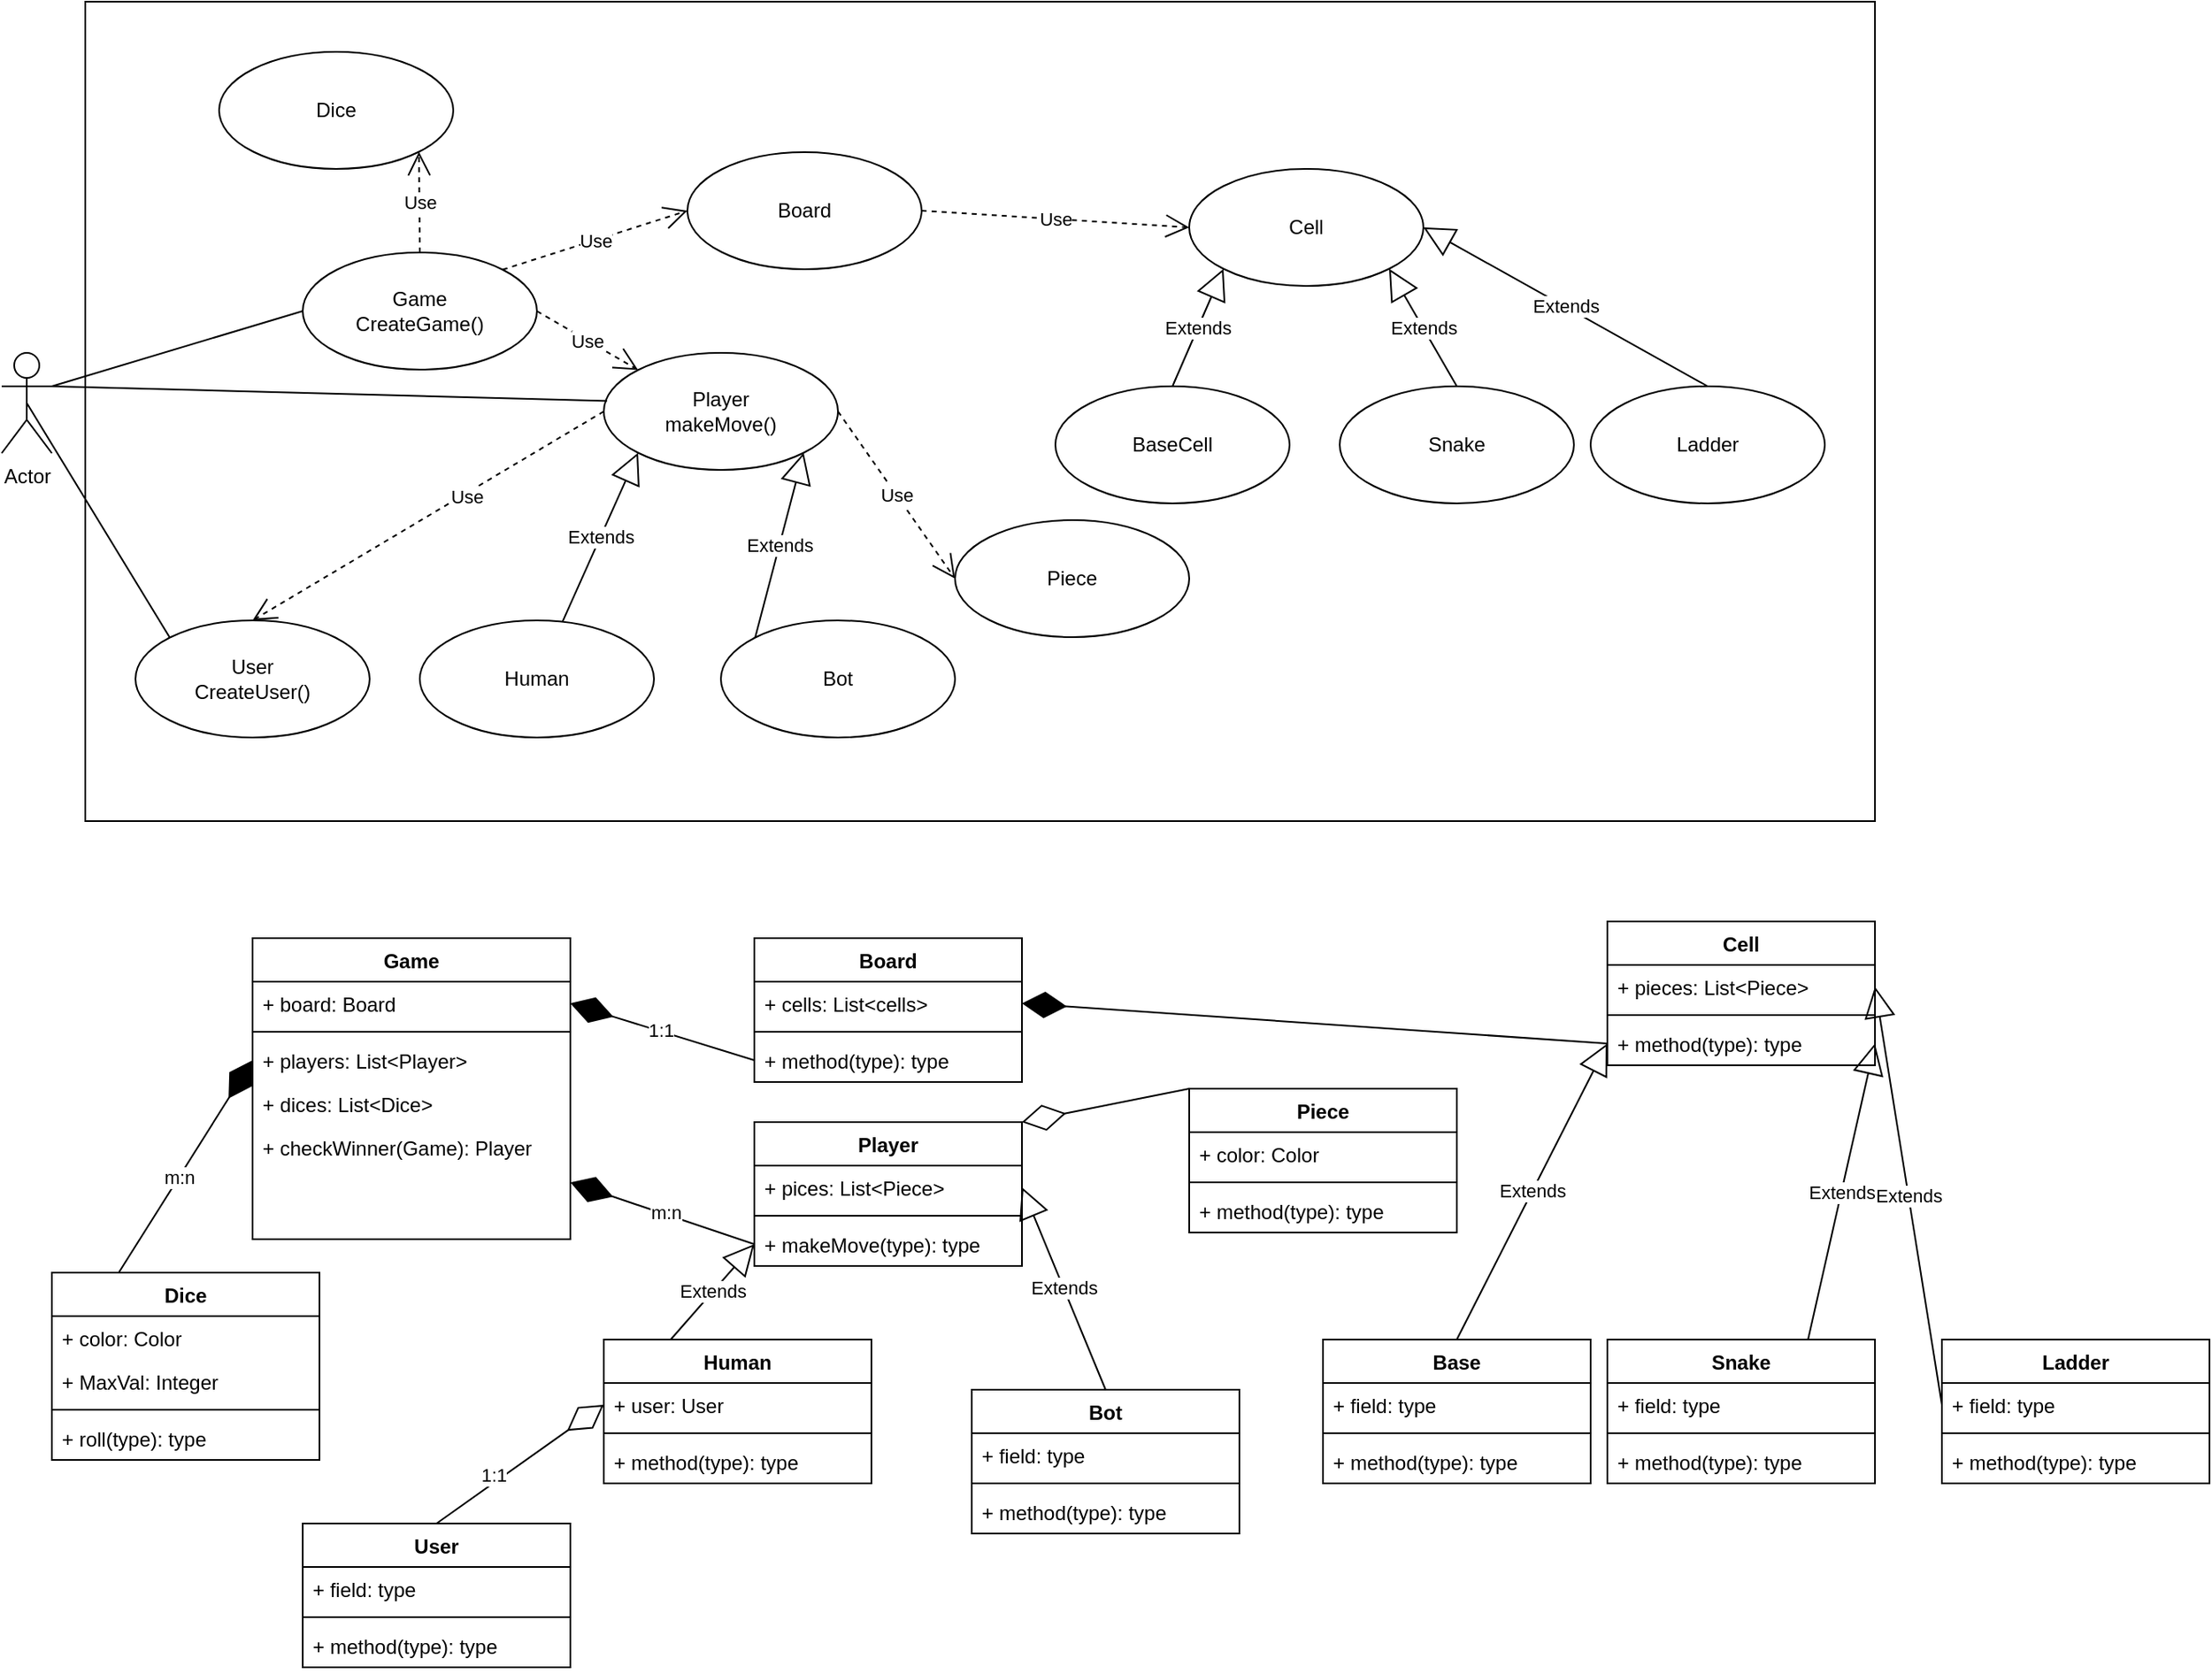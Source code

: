 <mxfile version="24.0.1" type="github">
  <diagram name="Page-1" id="v1raXExcZoV9B4vmxljY">
    <mxGraphModel dx="1290" dy="1622" grid="1" gridSize="10" guides="1" tooltips="1" connect="1" arrows="1" fold="1" page="1" pageScale="1" pageWidth="850" pageHeight="1100" math="0" shadow="0">
      <root>
        <mxCell id="0" />
        <mxCell id="1" parent="0" />
        <mxCell id="gRyMv-x38ussXGorKPDM-1" value="" style="rounded=0;whiteSpace=wrap;html=1;" vertex="1" parent="1">
          <mxGeometry x="180" y="-80" width="1070" height="490" as="geometry" />
        </mxCell>
        <mxCell id="gRyMv-x38ussXGorKPDM-2" value="Player&lt;div&gt;makeMove()&lt;/div&gt;" style="ellipse;whiteSpace=wrap;html=1;" vertex="1" parent="1">
          <mxGeometry x="490" y="130" width="140" height="70" as="geometry" />
        </mxCell>
        <mxCell id="gRyMv-x38ussXGorKPDM-3" value="Board" style="ellipse;whiteSpace=wrap;html=1;" vertex="1" parent="1">
          <mxGeometry x="540" y="10" width="140" height="70" as="geometry" />
        </mxCell>
        <mxCell id="gRyMv-x38ussXGorKPDM-4" value="Game&lt;div&gt;CreateGame()&lt;/div&gt;" style="ellipse;whiteSpace=wrap;html=1;" vertex="1" parent="1">
          <mxGeometry x="310" y="70" width="140" height="70" as="geometry" />
        </mxCell>
        <mxCell id="gRyMv-x38ussXGorKPDM-6" value="Bot" style="ellipse;whiteSpace=wrap;html=1;" vertex="1" parent="1">
          <mxGeometry x="560" y="290" width="140" height="70" as="geometry" />
        </mxCell>
        <mxCell id="gRyMv-x38ussXGorKPDM-7" value="Extends" style="endArrow=block;endSize=16;endFill=0;html=1;rounded=0;entryX=0;entryY=1;entryDx=0;entryDy=0;" edge="1" parent="1" source="gRyMv-x38ussXGorKPDM-5" target="gRyMv-x38ussXGorKPDM-2">
          <mxGeometry width="160" relative="1" as="geometry">
            <mxPoint x="340" y="270" as="sourcePoint" />
            <mxPoint x="500" y="270" as="targetPoint" />
          </mxGeometry>
        </mxCell>
        <mxCell id="gRyMv-x38ussXGorKPDM-8" value="Extends" style="endArrow=block;endSize=16;endFill=0;html=1;rounded=0;exitX=0;exitY=0;exitDx=0;exitDy=0;entryX=1;entryY=1;entryDx=0;entryDy=0;" edge="1" parent="1" source="gRyMv-x38ussXGorKPDM-6" target="gRyMv-x38ussXGorKPDM-2">
          <mxGeometry width="160" relative="1" as="geometry">
            <mxPoint x="430.5" y="260" as="sourcePoint" />
            <mxPoint x="469.5" y="220" as="targetPoint" />
          </mxGeometry>
        </mxCell>
        <mxCell id="gRyMv-x38ussXGorKPDM-9" value="Use" style="endArrow=open;endSize=12;dashed=1;html=1;rounded=0;exitX=1;exitY=0;exitDx=0;exitDy=0;entryX=0;entryY=0.5;entryDx=0;entryDy=0;" edge="1" parent="1" source="gRyMv-x38ussXGorKPDM-4" target="gRyMv-x38ussXGorKPDM-3">
          <mxGeometry width="160" relative="1" as="geometry">
            <mxPoint x="259.996" y="101.79" as="sourcePoint" />
            <mxPoint x="380" y="90" as="targetPoint" />
          </mxGeometry>
        </mxCell>
        <mxCell id="gRyMv-x38ussXGorKPDM-10" value="" style="endArrow=open;endSize=12;dashed=1;html=1;rounded=0;exitX=0;exitY=0.5;exitDx=0;exitDy=0;entryX=0.5;entryY=0;entryDx=0;entryDy=0;" edge="1" parent="1" source="gRyMv-x38ussXGorKPDM-2" target="gRyMv-x38ussXGorKPDM-25">
          <mxGeometry width="160" relative="1" as="geometry">
            <mxPoint x="340" y="270" as="sourcePoint" />
            <mxPoint x="500" y="270" as="targetPoint" />
          </mxGeometry>
        </mxCell>
        <mxCell id="gRyMv-x38ussXGorKPDM-26" value="Use" style="edgeLabel;html=1;align=center;verticalAlign=middle;resizable=0;points=[];" vertex="1" connectable="0" parent="gRyMv-x38ussXGorKPDM-10">
          <mxGeometry x="-0.212" y="2" relative="1" as="geometry">
            <mxPoint as="offset" />
          </mxGeometry>
        </mxCell>
        <mxCell id="gRyMv-x38ussXGorKPDM-5" value="Human" style="ellipse;whiteSpace=wrap;html=1;" vertex="1" parent="1">
          <mxGeometry x="380" y="290" width="140" height="70" as="geometry" />
        </mxCell>
        <mxCell id="gRyMv-x38ussXGorKPDM-11" value="Use" style="endArrow=open;endSize=12;dashed=1;html=1;rounded=0;exitX=1;exitY=0.5;exitDx=0;exitDy=0;entryX=0;entryY=0;entryDx=0;entryDy=0;" edge="1" parent="1" source="gRyMv-x38ussXGorKPDM-4" target="gRyMv-x38ussXGorKPDM-2">
          <mxGeometry width="160" relative="1" as="geometry">
            <mxPoint x="230" y="185" as="sourcePoint" />
            <mxPoint x="371" y="170" as="targetPoint" />
          </mxGeometry>
        </mxCell>
        <mxCell id="gRyMv-x38ussXGorKPDM-12" value="Dice" style="ellipse;whiteSpace=wrap;html=1;" vertex="1" parent="1">
          <mxGeometry x="260" y="-50" width="140" height="70" as="geometry" />
        </mxCell>
        <mxCell id="gRyMv-x38ussXGorKPDM-13" value="Use" style="endArrow=open;endSize=12;dashed=1;html=1;rounded=0;entryX=1;entryY=1;entryDx=0;entryDy=0;exitX=0.5;exitY=0;exitDx=0;exitDy=0;" edge="1" parent="1" source="gRyMv-x38ussXGorKPDM-4" target="gRyMv-x38ussXGorKPDM-12">
          <mxGeometry width="160" relative="1" as="geometry">
            <mxPoint x="80" y="160" as="sourcePoint" />
            <mxPoint x="231" y="160" as="targetPoint" />
            <Array as="points" />
          </mxGeometry>
        </mxCell>
        <mxCell id="gRyMv-x38ussXGorKPDM-14" value="Piece" style="ellipse;whiteSpace=wrap;html=1;" vertex="1" parent="1">
          <mxGeometry x="700" y="230" width="140" height="70" as="geometry" />
        </mxCell>
        <mxCell id="gRyMv-x38ussXGorKPDM-15" value="Use" style="endArrow=open;endSize=12;dashed=1;html=1;rounded=0;exitX=1;exitY=0.5;exitDx=0;exitDy=0;entryX=0;entryY=0.5;entryDx=0;entryDy=0;" edge="1" parent="1" source="gRyMv-x38ussXGorKPDM-2" target="gRyMv-x38ussXGorKPDM-14">
          <mxGeometry width="160" relative="1" as="geometry">
            <mxPoint x="470" y="100" as="sourcePoint" />
            <mxPoint x="601" y="145" as="targetPoint" />
          </mxGeometry>
        </mxCell>
        <mxCell id="gRyMv-x38ussXGorKPDM-16" value="Cell" style="ellipse;whiteSpace=wrap;html=1;" vertex="1" parent="1">
          <mxGeometry x="840" y="20" width="140" height="70" as="geometry" />
        </mxCell>
        <mxCell id="gRyMv-x38ussXGorKPDM-17" value="Use" style="endArrow=open;endSize=12;dashed=1;html=1;rounded=0;exitX=1;exitY=0.5;exitDx=0;exitDy=0;entryX=0;entryY=0.5;entryDx=0;entryDy=0;" edge="1" parent="1" source="gRyMv-x38ussXGorKPDM-3" target="gRyMv-x38ussXGorKPDM-16">
          <mxGeometry width="160" relative="1" as="geometry">
            <mxPoint x="530" y="55" as="sourcePoint" />
            <mxPoint x="671" y="40" as="targetPoint" />
          </mxGeometry>
        </mxCell>
        <mxCell id="gRyMv-x38ussXGorKPDM-18" value="BaseCell" style="ellipse;whiteSpace=wrap;html=1;" vertex="1" parent="1">
          <mxGeometry x="760" y="150" width="140" height="70" as="geometry" />
        </mxCell>
        <mxCell id="gRyMv-x38ussXGorKPDM-19" value="Snake" style="ellipse;whiteSpace=wrap;html=1;" vertex="1" parent="1">
          <mxGeometry x="930" y="150" width="140" height="70" as="geometry" />
        </mxCell>
        <mxCell id="gRyMv-x38ussXGorKPDM-20" value="Extends" style="endArrow=block;endSize=16;endFill=0;html=1;rounded=0;entryX=0;entryY=1;entryDx=0;entryDy=0;exitX=0.5;exitY=0;exitDx=0;exitDy=0;" edge="1" parent="1" source="gRyMv-x38ussXGorKPDM-18" target="gRyMv-x38ussXGorKPDM-16">
          <mxGeometry width="160" relative="1" as="geometry">
            <mxPoint x="830" y="151" as="sourcePoint" />
            <mxPoint x="860" y="90" as="targetPoint" />
          </mxGeometry>
        </mxCell>
        <mxCell id="gRyMv-x38ussXGorKPDM-21" value="Extends" style="endArrow=block;endSize=16;endFill=0;html=1;rounded=0;entryX=1;entryY=1;entryDx=0;entryDy=0;exitX=0.5;exitY=0;exitDx=0;exitDy=0;" edge="1" parent="1" source="gRyMv-x38ussXGorKPDM-19" target="gRyMv-x38ussXGorKPDM-16">
          <mxGeometry width="160" relative="1" as="geometry">
            <mxPoint x="920" y="170" as="sourcePoint" />
            <mxPoint x="951" y="100" as="targetPoint" />
          </mxGeometry>
        </mxCell>
        <mxCell id="gRyMv-x38ussXGorKPDM-22" value="Ladder" style="ellipse;whiteSpace=wrap;html=1;" vertex="1" parent="1">
          <mxGeometry x="1080" y="150" width="140" height="70" as="geometry" />
        </mxCell>
        <mxCell id="gRyMv-x38ussXGorKPDM-23" value="Extends" style="endArrow=block;endSize=16;endFill=0;html=1;rounded=0;entryX=1;entryY=0.5;entryDx=0;entryDy=0;exitX=0.5;exitY=0;exitDx=0;exitDy=0;" edge="1" parent="1" source="gRyMv-x38ussXGorKPDM-22" target="gRyMv-x38ussXGorKPDM-16">
          <mxGeometry width="160" relative="1" as="geometry">
            <mxPoint x="1100" y="135" as="sourcePoint" />
            <mxPoint x="1080" y="40" as="targetPoint" />
          </mxGeometry>
        </mxCell>
        <mxCell id="gRyMv-x38ussXGorKPDM-24" value="Actor" style="shape=umlActor;verticalLabelPosition=bottom;verticalAlign=top;html=1;" vertex="1" parent="1">
          <mxGeometry x="130" y="130" width="30" height="60" as="geometry" />
        </mxCell>
        <mxCell id="gRyMv-x38ussXGorKPDM-25" value="User&lt;div&gt;CreateUser()&lt;/div&gt;" style="ellipse;whiteSpace=wrap;html=1;" vertex="1" parent="1">
          <mxGeometry x="210" y="290" width="140" height="70" as="geometry" />
        </mxCell>
        <mxCell id="gRyMv-x38ussXGorKPDM-27" value="" style="endArrow=none;html=1;rounded=0;exitX=1;exitY=0.333;exitDx=0;exitDy=0;exitPerimeter=0;entryX=0;entryY=0.5;entryDx=0;entryDy=0;" edge="1" parent="1" source="gRyMv-x38ussXGorKPDM-24" target="gRyMv-x38ussXGorKPDM-4">
          <mxGeometry width="50" height="50" relative="1" as="geometry">
            <mxPoint x="170" y="150" as="sourcePoint" />
            <mxPoint x="220" y="100" as="targetPoint" />
          </mxGeometry>
        </mxCell>
        <mxCell id="gRyMv-x38ussXGorKPDM-28" value="" style="endArrow=none;html=1;rounded=0;exitX=0.5;exitY=0.5;exitDx=0;exitDy=0;exitPerimeter=0;entryX=0;entryY=0;entryDx=0;entryDy=0;" edge="1" parent="1" source="gRyMv-x38ussXGorKPDM-24" target="gRyMv-x38ussXGorKPDM-25">
          <mxGeometry width="50" height="50" relative="1" as="geometry">
            <mxPoint x="170" y="160" as="sourcePoint" />
            <mxPoint x="300" y="75" as="targetPoint" />
          </mxGeometry>
        </mxCell>
        <mxCell id="gRyMv-x38ussXGorKPDM-29" value="" style="endArrow=none;html=1;rounded=0;exitX=1;exitY=0.333;exitDx=0;exitDy=0;exitPerimeter=0;entryX=0.014;entryY=0.411;entryDx=0;entryDy=0;entryPerimeter=0;" edge="1" parent="1" source="gRyMv-x38ussXGorKPDM-24" target="gRyMv-x38ussXGorKPDM-2">
          <mxGeometry width="50" height="50" relative="1" as="geometry">
            <mxPoint x="155" y="170" as="sourcePoint" />
            <mxPoint x="241" y="310" as="targetPoint" />
          </mxGeometry>
        </mxCell>
        <mxCell id="gRyMv-x38ussXGorKPDM-30" value="Game" style="swimlane;fontStyle=1;align=center;verticalAlign=top;childLayout=stackLayout;horizontal=1;startSize=26;horizontalStack=0;resizeParent=1;resizeParentMax=0;resizeLast=0;collapsible=1;marginBottom=0;whiteSpace=wrap;html=1;" vertex="1" parent="1">
          <mxGeometry x="280" y="480" width="190" height="180" as="geometry" />
        </mxCell>
        <mxCell id="gRyMv-x38ussXGorKPDM-31" value="+ board: Board" style="text;strokeColor=none;fillColor=none;align=left;verticalAlign=top;spacingLeft=4;spacingRight=4;overflow=hidden;rotatable=0;points=[[0,0.5],[1,0.5]];portConstraint=eastwest;whiteSpace=wrap;html=1;" vertex="1" parent="gRyMv-x38ussXGorKPDM-30">
          <mxGeometry y="26" width="190" height="26" as="geometry" />
        </mxCell>
        <mxCell id="gRyMv-x38ussXGorKPDM-32" value="" style="line;strokeWidth=1;fillColor=none;align=left;verticalAlign=middle;spacingTop=-1;spacingLeft=3;spacingRight=3;rotatable=0;labelPosition=right;points=[];portConstraint=eastwest;strokeColor=inherit;" vertex="1" parent="gRyMv-x38ussXGorKPDM-30">
          <mxGeometry y="52" width="190" height="8" as="geometry" />
        </mxCell>
        <mxCell id="gRyMv-x38ussXGorKPDM-34" value="+ players: List&amp;lt;Player&amp;gt;" style="text;strokeColor=none;fillColor=none;align=left;verticalAlign=top;spacingLeft=4;spacingRight=4;overflow=hidden;rotatable=0;points=[[0,0.5],[1,0.5]];portConstraint=eastwest;whiteSpace=wrap;html=1;" vertex="1" parent="gRyMv-x38ussXGorKPDM-30">
          <mxGeometry y="60" width="190" height="26" as="geometry" />
        </mxCell>
        <mxCell id="gRyMv-x38ussXGorKPDM-35" value="+ dices: List&amp;lt;Dice&amp;gt;" style="text;strokeColor=none;fillColor=none;align=left;verticalAlign=top;spacingLeft=4;spacingRight=4;overflow=hidden;rotatable=0;points=[[0,0.5],[1,0.5]];portConstraint=eastwest;whiteSpace=wrap;html=1;" vertex="1" parent="gRyMv-x38ussXGorKPDM-30">
          <mxGeometry y="86" width="190" height="26" as="geometry" />
        </mxCell>
        <mxCell id="gRyMv-x38ussXGorKPDM-33" value="+ checkWinner(Game): Player" style="text;strokeColor=none;fillColor=none;align=left;verticalAlign=top;spacingLeft=4;spacingRight=4;overflow=hidden;rotatable=0;points=[[0,0.5],[1,0.5]];portConstraint=eastwest;whiteSpace=wrap;html=1;" vertex="1" parent="gRyMv-x38ussXGorKPDM-30">
          <mxGeometry y="112" width="190" height="68" as="geometry" />
        </mxCell>
        <mxCell id="gRyMv-x38ussXGorKPDM-36" value="Board" style="swimlane;fontStyle=1;align=center;verticalAlign=top;childLayout=stackLayout;horizontal=1;startSize=26;horizontalStack=0;resizeParent=1;resizeParentMax=0;resizeLast=0;collapsible=1;marginBottom=0;whiteSpace=wrap;html=1;" vertex="1" parent="1">
          <mxGeometry x="580" y="480" width="160" height="86" as="geometry" />
        </mxCell>
        <mxCell id="gRyMv-x38ussXGorKPDM-37" value="+ cells: List&amp;lt;cells&amp;gt;" style="text;strokeColor=none;fillColor=none;align=left;verticalAlign=top;spacingLeft=4;spacingRight=4;overflow=hidden;rotatable=0;points=[[0,0.5],[1,0.5]];portConstraint=eastwest;whiteSpace=wrap;html=1;" vertex="1" parent="gRyMv-x38ussXGorKPDM-36">
          <mxGeometry y="26" width="160" height="26" as="geometry" />
        </mxCell>
        <mxCell id="gRyMv-x38ussXGorKPDM-38" value="" style="line;strokeWidth=1;fillColor=none;align=left;verticalAlign=middle;spacingTop=-1;spacingLeft=3;spacingRight=3;rotatable=0;labelPosition=right;points=[];portConstraint=eastwest;strokeColor=inherit;" vertex="1" parent="gRyMv-x38ussXGorKPDM-36">
          <mxGeometry y="52" width="160" height="8" as="geometry" />
        </mxCell>
        <mxCell id="gRyMv-x38ussXGorKPDM-39" value="+ method(type): type" style="text;strokeColor=none;fillColor=none;align=left;verticalAlign=top;spacingLeft=4;spacingRight=4;overflow=hidden;rotatable=0;points=[[0,0.5],[1,0.5]];portConstraint=eastwest;whiteSpace=wrap;html=1;" vertex="1" parent="gRyMv-x38ussXGorKPDM-36">
          <mxGeometry y="60" width="160" height="26" as="geometry" />
        </mxCell>
        <mxCell id="gRyMv-x38ussXGorKPDM-40" value="Player" style="swimlane;fontStyle=1;align=center;verticalAlign=top;childLayout=stackLayout;horizontal=1;startSize=26;horizontalStack=0;resizeParent=1;resizeParentMax=0;resizeLast=0;collapsible=1;marginBottom=0;whiteSpace=wrap;html=1;" vertex="1" parent="1">
          <mxGeometry x="580" y="590" width="160" height="86" as="geometry" />
        </mxCell>
        <mxCell id="gRyMv-x38ussXGorKPDM-41" value="+ pices: List&amp;lt;Piece&amp;gt;" style="text;strokeColor=none;fillColor=none;align=left;verticalAlign=top;spacingLeft=4;spacingRight=4;overflow=hidden;rotatable=0;points=[[0,0.5],[1,0.5]];portConstraint=eastwest;whiteSpace=wrap;html=1;" vertex="1" parent="gRyMv-x38ussXGorKPDM-40">
          <mxGeometry y="26" width="160" height="26" as="geometry" />
        </mxCell>
        <mxCell id="gRyMv-x38ussXGorKPDM-42" value="" style="line;strokeWidth=1;fillColor=none;align=left;verticalAlign=middle;spacingTop=-1;spacingLeft=3;spacingRight=3;rotatable=0;labelPosition=right;points=[];portConstraint=eastwest;strokeColor=inherit;" vertex="1" parent="gRyMv-x38ussXGorKPDM-40">
          <mxGeometry y="52" width="160" height="8" as="geometry" />
        </mxCell>
        <mxCell id="gRyMv-x38ussXGorKPDM-43" value="+ makeMove(type): type" style="text;strokeColor=none;fillColor=none;align=left;verticalAlign=top;spacingLeft=4;spacingRight=4;overflow=hidden;rotatable=0;points=[[0,0.5],[1,0.5]];portConstraint=eastwest;whiteSpace=wrap;html=1;" vertex="1" parent="gRyMv-x38ussXGorKPDM-40">
          <mxGeometry y="60" width="160" height="26" as="geometry" />
        </mxCell>
        <mxCell id="gRyMv-x38ussXGorKPDM-44" value="Human" style="swimlane;fontStyle=1;align=center;verticalAlign=top;childLayout=stackLayout;horizontal=1;startSize=26;horizontalStack=0;resizeParent=1;resizeParentMax=0;resizeLast=0;collapsible=1;marginBottom=0;whiteSpace=wrap;html=1;" vertex="1" parent="1">
          <mxGeometry x="490" y="720" width="160" height="86" as="geometry" />
        </mxCell>
        <mxCell id="gRyMv-x38ussXGorKPDM-45" value="+ user: User" style="text;strokeColor=none;fillColor=none;align=left;verticalAlign=top;spacingLeft=4;spacingRight=4;overflow=hidden;rotatable=0;points=[[0,0.5],[1,0.5]];portConstraint=eastwest;whiteSpace=wrap;html=1;" vertex="1" parent="gRyMv-x38ussXGorKPDM-44">
          <mxGeometry y="26" width="160" height="26" as="geometry" />
        </mxCell>
        <mxCell id="gRyMv-x38ussXGorKPDM-46" value="" style="line;strokeWidth=1;fillColor=none;align=left;verticalAlign=middle;spacingTop=-1;spacingLeft=3;spacingRight=3;rotatable=0;labelPosition=right;points=[];portConstraint=eastwest;strokeColor=inherit;" vertex="1" parent="gRyMv-x38ussXGorKPDM-44">
          <mxGeometry y="52" width="160" height="8" as="geometry" />
        </mxCell>
        <mxCell id="gRyMv-x38ussXGorKPDM-47" value="+ method(type): type" style="text;strokeColor=none;fillColor=none;align=left;verticalAlign=top;spacingLeft=4;spacingRight=4;overflow=hidden;rotatable=0;points=[[0,0.5],[1,0.5]];portConstraint=eastwest;whiteSpace=wrap;html=1;" vertex="1" parent="gRyMv-x38ussXGorKPDM-44">
          <mxGeometry y="60" width="160" height="26" as="geometry" />
        </mxCell>
        <mxCell id="gRyMv-x38ussXGorKPDM-48" value="Bot" style="swimlane;fontStyle=1;align=center;verticalAlign=top;childLayout=stackLayout;horizontal=1;startSize=26;horizontalStack=0;resizeParent=1;resizeParentMax=0;resizeLast=0;collapsible=1;marginBottom=0;whiteSpace=wrap;html=1;" vertex="1" parent="1">
          <mxGeometry x="710" y="750" width="160" height="86" as="geometry" />
        </mxCell>
        <mxCell id="gRyMv-x38ussXGorKPDM-49" value="+ field: type" style="text;strokeColor=none;fillColor=none;align=left;verticalAlign=top;spacingLeft=4;spacingRight=4;overflow=hidden;rotatable=0;points=[[0,0.5],[1,0.5]];portConstraint=eastwest;whiteSpace=wrap;html=1;" vertex="1" parent="gRyMv-x38ussXGorKPDM-48">
          <mxGeometry y="26" width="160" height="26" as="geometry" />
        </mxCell>
        <mxCell id="gRyMv-x38ussXGorKPDM-50" value="" style="line;strokeWidth=1;fillColor=none;align=left;verticalAlign=middle;spacingTop=-1;spacingLeft=3;spacingRight=3;rotatable=0;labelPosition=right;points=[];portConstraint=eastwest;strokeColor=inherit;" vertex="1" parent="gRyMv-x38ussXGorKPDM-48">
          <mxGeometry y="52" width="160" height="8" as="geometry" />
        </mxCell>
        <mxCell id="gRyMv-x38ussXGorKPDM-51" value="+ method(type): type" style="text;strokeColor=none;fillColor=none;align=left;verticalAlign=top;spacingLeft=4;spacingRight=4;overflow=hidden;rotatable=0;points=[[0,0.5],[1,0.5]];portConstraint=eastwest;whiteSpace=wrap;html=1;" vertex="1" parent="gRyMv-x38ussXGorKPDM-48">
          <mxGeometry y="60" width="160" height="26" as="geometry" />
        </mxCell>
        <mxCell id="gRyMv-x38ussXGorKPDM-52" value="Dice" style="swimlane;fontStyle=1;align=center;verticalAlign=top;childLayout=stackLayout;horizontal=1;startSize=26;horizontalStack=0;resizeParent=1;resizeParentMax=0;resizeLast=0;collapsible=1;marginBottom=0;whiteSpace=wrap;html=1;" vertex="1" parent="1">
          <mxGeometry x="160" y="680" width="160" height="112" as="geometry" />
        </mxCell>
        <mxCell id="gRyMv-x38ussXGorKPDM-53" value="+ color: Color&lt;div&gt;&lt;br&gt;&lt;/div&gt;" style="text;strokeColor=none;fillColor=none;align=left;verticalAlign=top;spacingLeft=4;spacingRight=4;overflow=hidden;rotatable=0;points=[[0,0.5],[1,0.5]];portConstraint=eastwest;whiteSpace=wrap;html=1;" vertex="1" parent="gRyMv-x38ussXGorKPDM-52">
          <mxGeometry y="26" width="160" height="26" as="geometry" />
        </mxCell>
        <mxCell id="gRyMv-x38ussXGorKPDM-99" value="+ MaxVal: Integer" style="text;strokeColor=none;fillColor=none;align=left;verticalAlign=top;spacingLeft=4;spacingRight=4;overflow=hidden;rotatable=0;points=[[0,0.5],[1,0.5]];portConstraint=eastwest;whiteSpace=wrap;html=1;" vertex="1" parent="gRyMv-x38ussXGorKPDM-52">
          <mxGeometry y="52" width="160" height="26" as="geometry" />
        </mxCell>
        <mxCell id="gRyMv-x38ussXGorKPDM-54" value="" style="line;strokeWidth=1;fillColor=none;align=left;verticalAlign=middle;spacingTop=-1;spacingLeft=3;spacingRight=3;rotatable=0;labelPosition=right;points=[];portConstraint=eastwest;strokeColor=inherit;" vertex="1" parent="gRyMv-x38ussXGorKPDM-52">
          <mxGeometry y="78" width="160" height="8" as="geometry" />
        </mxCell>
        <mxCell id="gRyMv-x38ussXGorKPDM-55" value="+ roll(type): type" style="text;strokeColor=none;fillColor=none;align=left;verticalAlign=top;spacingLeft=4;spacingRight=4;overflow=hidden;rotatable=0;points=[[0,0.5],[1,0.5]];portConstraint=eastwest;whiteSpace=wrap;html=1;" vertex="1" parent="gRyMv-x38ussXGorKPDM-52">
          <mxGeometry y="86" width="160" height="26" as="geometry" />
        </mxCell>
        <mxCell id="gRyMv-x38ussXGorKPDM-56" value="Cell" style="swimlane;fontStyle=1;align=center;verticalAlign=top;childLayout=stackLayout;horizontal=1;startSize=26;horizontalStack=0;resizeParent=1;resizeParentMax=0;resizeLast=0;collapsible=1;marginBottom=0;whiteSpace=wrap;html=1;" vertex="1" parent="1">
          <mxGeometry x="1090" y="470" width="160" height="86" as="geometry" />
        </mxCell>
        <mxCell id="gRyMv-x38ussXGorKPDM-57" value="+ pieces: List&amp;lt;Piece&amp;gt;" style="text;strokeColor=none;fillColor=none;align=left;verticalAlign=top;spacingLeft=4;spacingRight=4;overflow=hidden;rotatable=0;points=[[0,0.5],[1,0.5]];portConstraint=eastwest;whiteSpace=wrap;html=1;" vertex="1" parent="gRyMv-x38ussXGorKPDM-56">
          <mxGeometry y="26" width="160" height="26" as="geometry" />
        </mxCell>
        <mxCell id="gRyMv-x38ussXGorKPDM-58" value="" style="line;strokeWidth=1;fillColor=none;align=left;verticalAlign=middle;spacingTop=-1;spacingLeft=3;spacingRight=3;rotatable=0;labelPosition=right;points=[];portConstraint=eastwest;strokeColor=inherit;" vertex="1" parent="gRyMv-x38ussXGorKPDM-56">
          <mxGeometry y="52" width="160" height="8" as="geometry" />
        </mxCell>
        <mxCell id="gRyMv-x38ussXGorKPDM-59" value="+ method(type): type" style="text;strokeColor=none;fillColor=none;align=left;verticalAlign=top;spacingLeft=4;spacingRight=4;overflow=hidden;rotatable=0;points=[[0,0.5],[1,0.5]];portConstraint=eastwest;whiteSpace=wrap;html=1;" vertex="1" parent="gRyMv-x38ussXGorKPDM-56">
          <mxGeometry y="60" width="160" height="26" as="geometry" />
        </mxCell>
        <mxCell id="gRyMv-x38ussXGorKPDM-60" value="Base" style="swimlane;fontStyle=1;align=center;verticalAlign=top;childLayout=stackLayout;horizontal=1;startSize=26;horizontalStack=0;resizeParent=1;resizeParentMax=0;resizeLast=0;collapsible=1;marginBottom=0;whiteSpace=wrap;html=1;" vertex="1" parent="1">
          <mxGeometry x="920" y="720" width="160" height="86" as="geometry" />
        </mxCell>
        <mxCell id="gRyMv-x38ussXGorKPDM-61" value="+ field: type" style="text;strokeColor=none;fillColor=none;align=left;verticalAlign=top;spacingLeft=4;spacingRight=4;overflow=hidden;rotatable=0;points=[[0,0.5],[1,0.5]];portConstraint=eastwest;whiteSpace=wrap;html=1;" vertex="1" parent="gRyMv-x38ussXGorKPDM-60">
          <mxGeometry y="26" width="160" height="26" as="geometry" />
        </mxCell>
        <mxCell id="gRyMv-x38ussXGorKPDM-62" value="" style="line;strokeWidth=1;fillColor=none;align=left;verticalAlign=middle;spacingTop=-1;spacingLeft=3;spacingRight=3;rotatable=0;labelPosition=right;points=[];portConstraint=eastwest;strokeColor=inherit;" vertex="1" parent="gRyMv-x38ussXGorKPDM-60">
          <mxGeometry y="52" width="160" height="8" as="geometry" />
        </mxCell>
        <mxCell id="gRyMv-x38ussXGorKPDM-63" value="+ method(type): type" style="text;strokeColor=none;fillColor=none;align=left;verticalAlign=top;spacingLeft=4;spacingRight=4;overflow=hidden;rotatable=0;points=[[0,0.5],[1,0.5]];portConstraint=eastwest;whiteSpace=wrap;html=1;" vertex="1" parent="gRyMv-x38ussXGorKPDM-60">
          <mxGeometry y="60" width="160" height="26" as="geometry" />
        </mxCell>
        <mxCell id="gRyMv-x38ussXGorKPDM-64" value="Snake" style="swimlane;fontStyle=1;align=center;verticalAlign=top;childLayout=stackLayout;horizontal=1;startSize=26;horizontalStack=0;resizeParent=1;resizeParentMax=0;resizeLast=0;collapsible=1;marginBottom=0;whiteSpace=wrap;html=1;" vertex="1" parent="1">
          <mxGeometry x="1090" y="720" width="160" height="86" as="geometry" />
        </mxCell>
        <mxCell id="gRyMv-x38ussXGorKPDM-65" value="+ field: type" style="text;strokeColor=none;fillColor=none;align=left;verticalAlign=top;spacingLeft=4;spacingRight=4;overflow=hidden;rotatable=0;points=[[0,0.5],[1,0.5]];portConstraint=eastwest;whiteSpace=wrap;html=1;" vertex="1" parent="gRyMv-x38ussXGorKPDM-64">
          <mxGeometry y="26" width="160" height="26" as="geometry" />
        </mxCell>
        <mxCell id="gRyMv-x38ussXGorKPDM-66" value="" style="line;strokeWidth=1;fillColor=none;align=left;verticalAlign=middle;spacingTop=-1;spacingLeft=3;spacingRight=3;rotatable=0;labelPosition=right;points=[];portConstraint=eastwest;strokeColor=inherit;" vertex="1" parent="gRyMv-x38ussXGorKPDM-64">
          <mxGeometry y="52" width="160" height="8" as="geometry" />
        </mxCell>
        <mxCell id="gRyMv-x38ussXGorKPDM-67" value="+ method(type): type" style="text;strokeColor=none;fillColor=none;align=left;verticalAlign=top;spacingLeft=4;spacingRight=4;overflow=hidden;rotatable=0;points=[[0,0.5],[1,0.5]];portConstraint=eastwest;whiteSpace=wrap;html=1;" vertex="1" parent="gRyMv-x38ussXGorKPDM-64">
          <mxGeometry y="60" width="160" height="26" as="geometry" />
        </mxCell>
        <mxCell id="gRyMv-x38ussXGorKPDM-68" value="Ladder" style="swimlane;fontStyle=1;align=center;verticalAlign=top;childLayout=stackLayout;horizontal=1;startSize=26;horizontalStack=0;resizeParent=1;resizeParentMax=0;resizeLast=0;collapsible=1;marginBottom=0;whiteSpace=wrap;html=1;" vertex="1" parent="1">
          <mxGeometry x="1290" y="720" width="160" height="86" as="geometry" />
        </mxCell>
        <mxCell id="gRyMv-x38ussXGorKPDM-69" value="+ field: type" style="text;strokeColor=none;fillColor=none;align=left;verticalAlign=top;spacingLeft=4;spacingRight=4;overflow=hidden;rotatable=0;points=[[0,0.5],[1,0.5]];portConstraint=eastwest;whiteSpace=wrap;html=1;" vertex="1" parent="gRyMv-x38ussXGorKPDM-68">
          <mxGeometry y="26" width="160" height="26" as="geometry" />
        </mxCell>
        <mxCell id="gRyMv-x38ussXGorKPDM-70" value="" style="line;strokeWidth=1;fillColor=none;align=left;verticalAlign=middle;spacingTop=-1;spacingLeft=3;spacingRight=3;rotatable=0;labelPosition=right;points=[];portConstraint=eastwest;strokeColor=inherit;" vertex="1" parent="gRyMv-x38ussXGorKPDM-68">
          <mxGeometry y="52" width="160" height="8" as="geometry" />
        </mxCell>
        <mxCell id="gRyMv-x38ussXGorKPDM-71" value="+ method(type): type" style="text;strokeColor=none;fillColor=none;align=left;verticalAlign=top;spacingLeft=4;spacingRight=4;overflow=hidden;rotatable=0;points=[[0,0.5],[1,0.5]];portConstraint=eastwest;whiteSpace=wrap;html=1;" vertex="1" parent="gRyMv-x38ussXGorKPDM-68">
          <mxGeometry y="60" width="160" height="26" as="geometry" />
        </mxCell>
        <mxCell id="gRyMv-x38ussXGorKPDM-72" value="" style="endArrow=diamondThin;endFill=1;endSize=24;html=1;rounded=0;entryX=0;entryY=0.5;entryDx=0;entryDy=0;exitX=0.25;exitY=0;exitDx=0;exitDy=0;" edge="1" parent="1" source="gRyMv-x38ussXGorKPDM-52" target="gRyMv-x38ussXGorKPDM-34">
          <mxGeometry width="160" relative="1" as="geometry">
            <mxPoint x="230" y="660" as="sourcePoint" />
            <mxPoint x="390" y="660" as="targetPoint" />
          </mxGeometry>
        </mxCell>
        <mxCell id="gRyMv-x38ussXGorKPDM-73" value="m:n" style="edgeLabel;html=1;align=center;verticalAlign=middle;resizable=0;points=[];" vertex="1" connectable="0" parent="gRyMv-x38ussXGorKPDM-72">
          <mxGeometry x="-0.104" y="1" relative="1" as="geometry">
            <mxPoint x="1" as="offset" />
          </mxGeometry>
        </mxCell>
        <mxCell id="gRyMv-x38ussXGorKPDM-74" value="" style="endArrow=diamondThin;endFill=1;endSize=24;html=1;rounded=0;entryX=1;entryY=0.5;entryDx=0;entryDy=0;exitX=0;exitY=0.5;exitDx=0;exitDy=0;" edge="1" parent="1" source="gRyMv-x38ussXGorKPDM-39" target="gRyMv-x38ussXGorKPDM-31">
          <mxGeometry width="160" relative="1" as="geometry">
            <mxPoint x="450" y="590" as="sourcePoint" />
            <mxPoint x="610" y="590" as="targetPoint" />
          </mxGeometry>
        </mxCell>
        <mxCell id="gRyMv-x38ussXGorKPDM-75" value="1:1" style="edgeLabel;html=1;align=center;verticalAlign=middle;resizable=0;points=[];" vertex="1" connectable="0" parent="gRyMv-x38ussXGorKPDM-74">
          <mxGeometry x="0.025" y="-1" relative="1" as="geometry">
            <mxPoint as="offset" />
          </mxGeometry>
        </mxCell>
        <mxCell id="gRyMv-x38ussXGorKPDM-76" value="" style="endArrow=diamondThin;endFill=1;endSize=24;html=1;rounded=0;entryX=1;entryY=0.5;entryDx=0;entryDy=0;exitX=0;exitY=0.5;exitDx=0;exitDy=0;" edge="1" parent="1" source="gRyMv-x38ussXGorKPDM-43" target="gRyMv-x38ussXGorKPDM-33">
          <mxGeometry width="160" relative="1" as="geometry">
            <mxPoint x="680" y="670" as="sourcePoint" />
            <mxPoint x="840" y="670" as="targetPoint" />
          </mxGeometry>
        </mxCell>
        <mxCell id="gRyMv-x38ussXGorKPDM-77" value="m:n" style="edgeLabel;html=1;align=center;verticalAlign=middle;resizable=0;points=[];" vertex="1" connectable="0" parent="gRyMv-x38ussXGorKPDM-76">
          <mxGeometry x="-0.027" y="-1" relative="1" as="geometry">
            <mxPoint as="offset" />
          </mxGeometry>
        </mxCell>
        <mxCell id="gRyMv-x38ussXGorKPDM-78" value="Extends" style="endArrow=block;endSize=16;endFill=0;html=1;rounded=0;entryX=0;entryY=0.5;entryDx=0;entryDy=0;exitX=0.25;exitY=0;exitDx=0;exitDy=0;" edge="1" parent="1" source="gRyMv-x38ussXGorKPDM-44" target="gRyMv-x38ussXGorKPDM-43">
          <mxGeometry width="160" relative="1" as="geometry">
            <mxPoint x="680" y="670" as="sourcePoint" />
            <mxPoint x="840" y="670" as="targetPoint" />
          </mxGeometry>
        </mxCell>
        <mxCell id="gRyMv-x38ussXGorKPDM-79" value="Extends" style="endArrow=block;endSize=16;endFill=0;html=1;rounded=0;exitX=0.5;exitY=0;exitDx=0;exitDy=0;entryX=1;entryY=0.5;entryDx=0;entryDy=0;" edge="1" parent="1" source="gRyMv-x38ussXGorKPDM-48" target="gRyMv-x38ussXGorKPDM-41">
          <mxGeometry width="160" relative="1" as="geometry">
            <mxPoint x="680" y="670" as="sourcePoint" />
            <mxPoint x="840" y="670" as="targetPoint" />
          </mxGeometry>
        </mxCell>
        <mxCell id="gRyMv-x38ussXGorKPDM-80" value="User" style="swimlane;fontStyle=1;align=center;verticalAlign=top;childLayout=stackLayout;horizontal=1;startSize=26;horizontalStack=0;resizeParent=1;resizeParentMax=0;resizeLast=0;collapsible=1;marginBottom=0;whiteSpace=wrap;html=1;" vertex="1" parent="1">
          <mxGeometry x="310" y="830" width="160" height="86" as="geometry" />
        </mxCell>
        <mxCell id="gRyMv-x38ussXGorKPDM-81" value="+ field: type" style="text;strokeColor=none;fillColor=none;align=left;verticalAlign=top;spacingLeft=4;spacingRight=4;overflow=hidden;rotatable=0;points=[[0,0.5],[1,0.5]];portConstraint=eastwest;whiteSpace=wrap;html=1;" vertex="1" parent="gRyMv-x38ussXGorKPDM-80">
          <mxGeometry y="26" width="160" height="26" as="geometry" />
        </mxCell>
        <mxCell id="gRyMv-x38ussXGorKPDM-82" value="" style="line;strokeWidth=1;fillColor=none;align=left;verticalAlign=middle;spacingTop=-1;spacingLeft=3;spacingRight=3;rotatable=0;labelPosition=right;points=[];portConstraint=eastwest;strokeColor=inherit;" vertex="1" parent="gRyMv-x38ussXGorKPDM-80">
          <mxGeometry y="52" width="160" height="8" as="geometry" />
        </mxCell>
        <mxCell id="gRyMv-x38ussXGorKPDM-83" value="+ method(type): type" style="text;strokeColor=none;fillColor=none;align=left;verticalAlign=top;spacingLeft=4;spacingRight=4;overflow=hidden;rotatable=0;points=[[0,0.5],[1,0.5]];portConstraint=eastwest;whiteSpace=wrap;html=1;" vertex="1" parent="gRyMv-x38ussXGorKPDM-80">
          <mxGeometry y="60" width="160" height="26" as="geometry" />
        </mxCell>
        <mxCell id="gRyMv-x38ussXGorKPDM-84" value="" style="endArrow=diamondThin;endFill=0;endSize=24;html=1;rounded=0;entryX=0;entryY=0.5;entryDx=0;entryDy=0;exitX=0.5;exitY=0;exitDx=0;exitDy=0;" edge="1" parent="1" source="gRyMv-x38ussXGorKPDM-80" target="gRyMv-x38ussXGorKPDM-45">
          <mxGeometry width="160" relative="1" as="geometry">
            <mxPoint x="280" y="806" as="sourcePoint" />
            <mxPoint x="440" y="806" as="targetPoint" />
          </mxGeometry>
        </mxCell>
        <mxCell id="gRyMv-x38ussXGorKPDM-85" value="1:1" style="edgeLabel;html=1;align=center;verticalAlign=middle;resizable=0;points=[];" vertex="1" connectable="0" parent="gRyMv-x38ussXGorKPDM-84">
          <mxGeometry x="-0.258" y="5" relative="1" as="geometry">
            <mxPoint y="1" as="offset" />
          </mxGeometry>
        </mxCell>
        <mxCell id="gRyMv-x38ussXGorKPDM-87" value="" style="endArrow=diamondThin;endFill=1;endSize=24;html=1;rounded=0;entryX=1;entryY=0.5;entryDx=0;entryDy=0;exitX=0;exitY=0.5;exitDx=0;exitDy=0;" edge="1" parent="1" source="gRyMv-x38ussXGorKPDM-59" target="gRyMv-x38ussXGorKPDM-37">
          <mxGeometry width="160" relative="1" as="geometry">
            <mxPoint x="680" y="670" as="sourcePoint" />
            <mxPoint x="840" y="670" as="targetPoint" />
          </mxGeometry>
        </mxCell>
        <mxCell id="gRyMv-x38ussXGorKPDM-88" value="Extends" style="endArrow=block;endSize=16;endFill=0;html=1;rounded=0;entryX=0;entryY=0.5;entryDx=0;entryDy=0;exitX=0.5;exitY=0;exitDx=0;exitDy=0;" edge="1" parent="1" source="gRyMv-x38ussXGorKPDM-60" target="gRyMv-x38ussXGorKPDM-59">
          <mxGeometry width="160" relative="1" as="geometry">
            <mxPoint x="680" y="670" as="sourcePoint" />
            <mxPoint x="840" y="670" as="targetPoint" />
          </mxGeometry>
        </mxCell>
        <mxCell id="gRyMv-x38ussXGorKPDM-89" value="Extends" style="endArrow=block;endSize=16;endFill=0;html=1;rounded=0;entryX=1;entryY=0.5;entryDx=0;entryDy=0;exitX=0.75;exitY=0;exitDx=0;exitDy=0;" edge="1" parent="1" source="gRyMv-x38ussXGorKPDM-64" target="gRyMv-x38ussXGorKPDM-59">
          <mxGeometry width="160" relative="1" as="geometry">
            <mxPoint x="1010" y="650" as="sourcePoint" />
            <mxPoint x="1170" y="650" as="targetPoint" />
          </mxGeometry>
        </mxCell>
        <mxCell id="gRyMv-x38ussXGorKPDM-90" value="Extends" style="endArrow=block;endSize=16;endFill=0;html=1;rounded=0;entryX=1;entryY=0.5;entryDx=0;entryDy=0;exitX=0;exitY=0.5;exitDx=0;exitDy=0;" edge="1" parent="1" source="gRyMv-x38ussXGorKPDM-69" target="gRyMv-x38ussXGorKPDM-57">
          <mxGeometry width="160" relative="1" as="geometry">
            <mxPoint x="1230" y="676" as="sourcePoint" />
            <mxPoint x="1390" y="676" as="targetPoint" />
          </mxGeometry>
        </mxCell>
        <mxCell id="gRyMv-x38ussXGorKPDM-91" value="Piece" style="swimlane;fontStyle=1;align=center;verticalAlign=top;childLayout=stackLayout;horizontal=1;startSize=26;horizontalStack=0;resizeParent=1;resizeParentMax=0;resizeLast=0;collapsible=1;marginBottom=0;whiteSpace=wrap;html=1;" vertex="1" parent="1">
          <mxGeometry x="840" y="570" width="160" height="86" as="geometry" />
        </mxCell>
        <mxCell id="gRyMv-x38ussXGorKPDM-92" value="+ color: Color" style="text;strokeColor=none;fillColor=none;align=left;verticalAlign=top;spacingLeft=4;spacingRight=4;overflow=hidden;rotatable=0;points=[[0,0.5],[1,0.5]];portConstraint=eastwest;whiteSpace=wrap;html=1;" vertex="1" parent="gRyMv-x38ussXGorKPDM-91">
          <mxGeometry y="26" width="160" height="26" as="geometry" />
        </mxCell>
        <mxCell id="gRyMv-x38ussXGorKPDM-93" value="" style="line;strokeWidth=1;fillColor=none;align=left;verticalAlign=middle;spacingTop=-1;spacingLeft=3;spacingRight=3;rotatable=0;labelPosition=right;points=[];portConstraint=eastwest;strokeColor=inherit;" vertex="1" parent="gRyMv-x38ussXGorKPDM-91">
          <mxGeometry y="52" width="160" height="8" as="geometry" />
        </mxCell>
        <mxCell id="gRyMv-x38ussXGorKPDM-94" value="+ method(type): type" style="text;strokeColor=none;fillColor=none;align=left;verticalAlign=top;spacingLeft=4;spacingRight=4;overflow=hidden;rotatable=0;points=[[0,0.5],[1,0.5]];portConstraint=eastwest;whiteSpace=wrap;html=1;" vertex="1" parent="gRyMv-x38ussXGorKPDM-91">
          <mxGeometry y="60" width="160" height="26" as="geometry" />
        </mxCell>
        <mxCell id="gRyMv-x38ussXGorKPDM-98" value="" style="endArrow=diamondThin;endFill=0;endSize=24;html=1;rounded=0;entryX=1;entryY=0;entryDx=0;entryDy=0;exitX=0;exitY=0;exitDx=0;exitDy=0;" edge="1" parent="1" source="gRyMv-x38ussXGorKPDM-91" target="gRyMv-x38ussXGorKPDM-40">
          <mxGeometry width="160" relative="1" as="geometry">
            <mxPoint x="680" y="670" as="sourcePoint" />
            <mxPoint x="840" y="670" as="targetPoint" />
          </mxGeometry>
        </mxCell>
      </root>
    </mxGraphModel>
  </diagram>
</mxfile>
